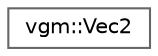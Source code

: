 digraph "Graphical Class Hierarchy"
{
 // LATEX_PDF_SIZE
  bgcolor="transparent";
  edge [fontname=Helvetica,fontsize=10,labelfontname=Helvetica,labelfontsize=10];
  node [fontname=Helvetica,fontsize=10,shape=box,height=0.2,width=0.4];
  rankdir="LR";
  Node0 [id="Node000000",label="vgm::Vec2",height=0.2,width=0.4,color="grey40", fillcolor="white", style="filled",URL="$classvgm_1_1_vec2.html",tooltip=" "];
}
